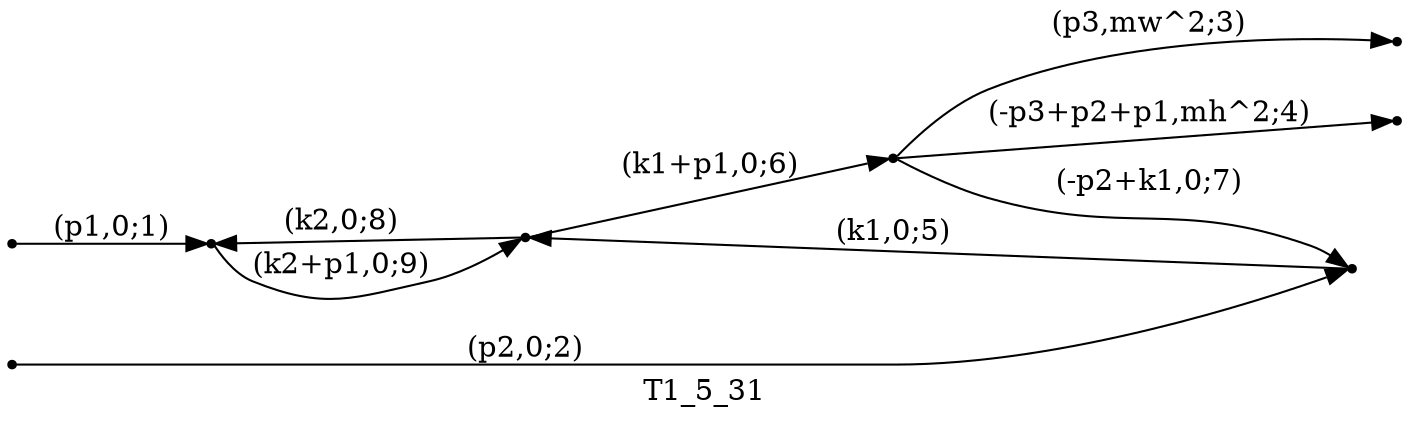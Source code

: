 digraph T1_5_31 {
  label="T1_5_31";
  rankdir="LR";
  subgraph edges {
    -1 -> 4 [label="(p1,0;1)"];
    -2 -> 3 [label="(p2,0;2)"];
    1 -> -3 [label="(p3,mw^2;3)"];
    1 -> -4 [label="(-p3+p2+p1,mh^2;4)"];
    3 -> 2 [label="(k1,0;5)"];
    2 -> 1 [label="(k1+p1,0;6)"];
    1 -> 3 [label="(-p2+k1,0;7)"];
    2 -> 4 [label="(k2,0;8)"];
    4 -> 2 [label="(k2+p1,0;9)"];
  }
  subgraph incoming { rank="source"; -1; -2; }
  subgraph outgoing { rank="sink"; -3; -4; }
-4 [shape=point];
-3 [shape=point];
-2 [shape=point];
-1 [shape=point];
1 [shape=point];
2 [shape=point];
3 [shape=point];
4 [shape=point];
}

